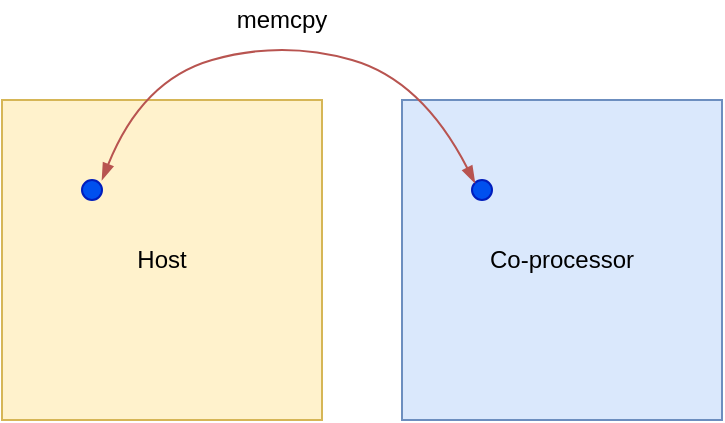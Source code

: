 <mxfile version="13.6.2" type="device"><diagram id="t3KnCuKoPFR6UIoQXWWL" name="Page-1"><mxGraphModel dx="1422" dy="822" grid="1" gridSize="10" guides="1" tooltips="1" connect="1" arrows="1" fold="1" page="1" pageScale="1" pageWidth="827" pageHeight="1169" math="0" shadow="0"><root><mxCell id="0"/><mxCell id="1" parent="0"/><mxCell id="O2F7jlkJ1xB8wyqYaKS5-2" value="Host" style="rounded=0;whiteSpace=wrap;html=1;fillColor=#fff2cc;strokeColor=#d6b656;" parent="1" vertex="1"><mxGeometry x="40" y="90" width="160" height="160" as="geometry"/></mxCell><mxCell id="O2F7jlkJ1xB8wyqYaKS5-3" value="Co-processor" style="rounded=0;whiteSpace=wrap;html=1;fillColor=#dae8fc;strokeColor=#6c8ebf;" parent="1" vertex="1"><mxGeometry x="240" y="90" width="160" height="160" as="geometry"/></mxCell><mxCell id="O2F7jlkJ1xB8wyqYaKS5-4" value="" style="ellipse;whiteSpace=wrap;html=1;fillColor=#0050ef;strokeColor=#001DBC;fontColor=#ffffff;" parent="1" vertex="1"><mxGeometry x="80" y="130" width="10" height="10" as="geometry"/></mxCell><mxCell id="O2F7jlkJ1xB8wyqYaKS5-5" value="" style="ellipse;whiteSpace=wrap;html=1;fillColor=#0050ef;strokeColor=#001DBC;fontColor=#ffffff;" parent="1" vertex="1"><mxGeometry x="275" y="130" width="10" height="10" as="geometry"/></mxCell><mxCell id="6jRPao1gxnj8iOBQW0GS-1" value="" style="curved=1;endArrow=blockThin;html=1;entryX=0;entryY=0;entryDx=0;entryDy=0;fillColor=#f8cecc;strokeColor=#b85450;endFill=1;startArrow=blockThin;startFill=1;" parent="1" target="O2F7jlkJ1xB8wyqYaKS5-5" edge="1"><mxGeometry width="50" height="50" relative="1" as="geometry"><mxPoint x="90" y="130" as="sourcePoint"/><mxPoint x="220" y="130" as="targetPoint"/><Array as="points"><mxPoint x="110" y="80"/><mxPoint x="180" y="60"/><mxPoint x="250" y="80"/></Array></mxGeometry></mxCell><mxCell id="OgfDaNFW0OYU7huppcQw-1" value="memcpy" style="text;html=1;strokeColor=none;fillColor=none;align=center;verticalAlign=middle;whiteSpace=wrap;rounded=0;" parent="1" vertex="1"><mxGeometry x="150" y="40" width="60" height="20" as="geometry"/></mxCell></root></mxGraphModel></diagram></mxfile>